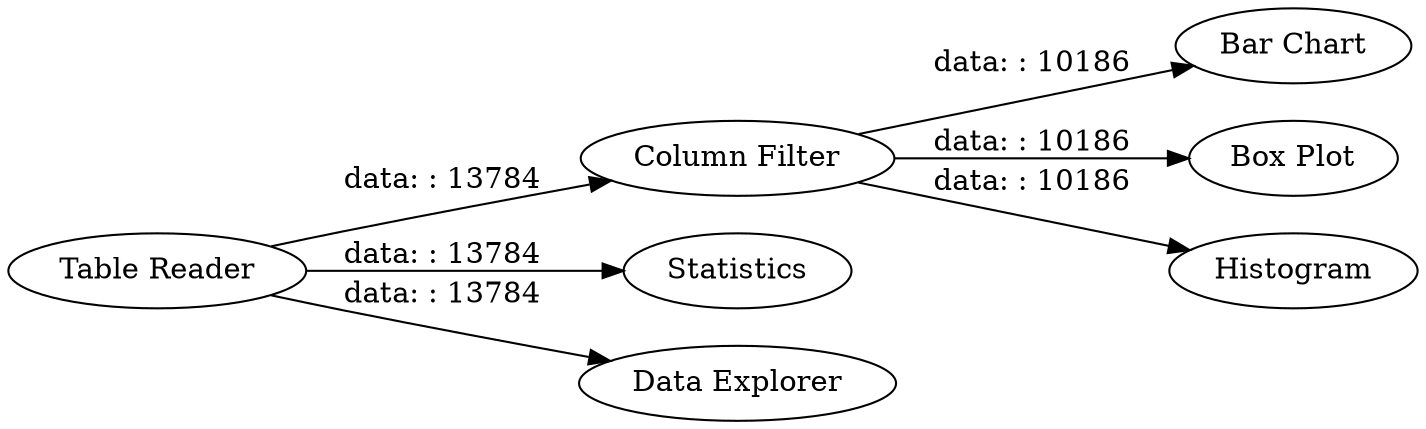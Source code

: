 digraph {
	"-1647307897882334445_55" [label="Bar Chart"]
	"-1647307897882334445_22" [label="Box Plot"]
	"-1647307897882334445_77" [label="Column Filter"]
	"-1647307897882334445_56" [label=Histogram]
	"-1647307897882334445_85" [label=Statistics]
	"-1647307897882334445_90" [label="Table Reader"]
	"-1647307897882334445_91" [label="Data Explorer"]
	"-1647307897882334445_90" -> "-1647307897882334445_91" [label="data: : 13784"]
	"-1647307897882334445_90" -> "-1647307897882334445_77" [label="data: : 13784"]
	"-1647307897882334445_77" -> "-1647307897882334445_22" [label="data: : 10186"]
	"-1647307897882334445_77" -> "-1647307897882334445_55" [label="data: : 10186"]
	"-1647307897882334445_90" -> "-1647307897882334445_85" [label="data: : 13784"]
	"-1647307897882334445_77" -> "-1647307897882334445_56" [label="data: : 10186"]
	rankdir=LR
}
